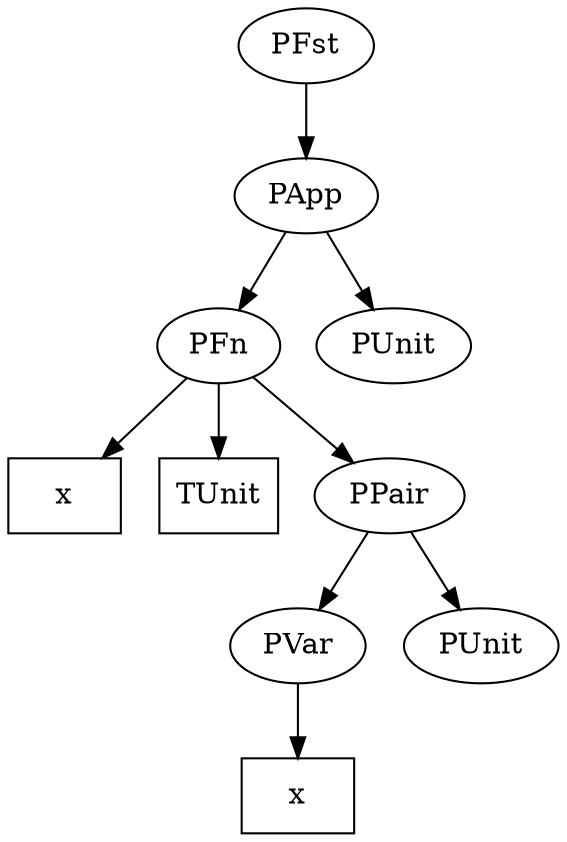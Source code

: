 digraph example {
        a[label="PFst"];
	 b[label="PApp"];
	  c[label="PFn"];
	   d[label="x", shape=box];
           e[label="TUnit", shape=box];
	   f[label="PPair"];
	    g[label="PVar"];
	     h[label="x", shape=box];
	    i[label="PUnit"];
	  j[label="PUnit"];

	a -> b;
	b -> c;
	c -> d;
	c -> e;
	c -> f;
	f -> g;
	g -> h;
	f -> i;
	b -> j;
}
